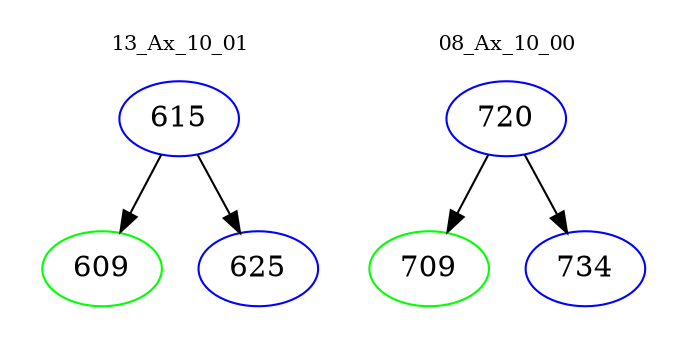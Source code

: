 digraph{
subgraph cluster_0 {
color = white
label = "13_Ax_10_01";
fontsize=10;
T0_615 [label="615", color="blue"]
T0_615 -> T0_609 [color="black"]
T0_609 [label="609", color="green"]
T0_615 -> T0_625 [color="black"]
T0_625 [label="625", color="blue"]
}
subgraph cluster_1 {
color = white
label = "08_Ax_10_00";
fontsize=10;
T1_720 [label="720", color="blue"]
T1_720 -> T1_709 [color="black"]
T1_709 [label="709", color="green"]
T1_720 -> T1_734 [color="black"]
T1_734 [label="734", color="blue"]
}
}
